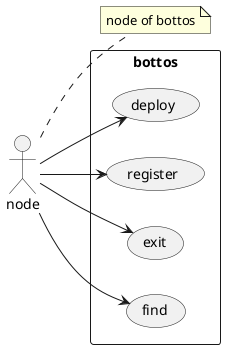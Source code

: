 @startumlleft to right direction:node:rectangle bottos {    node-->(deploy)    node-->(register)    node-->(exit)    node-->(find)}note right of (node)  node of bottosend note@enduml